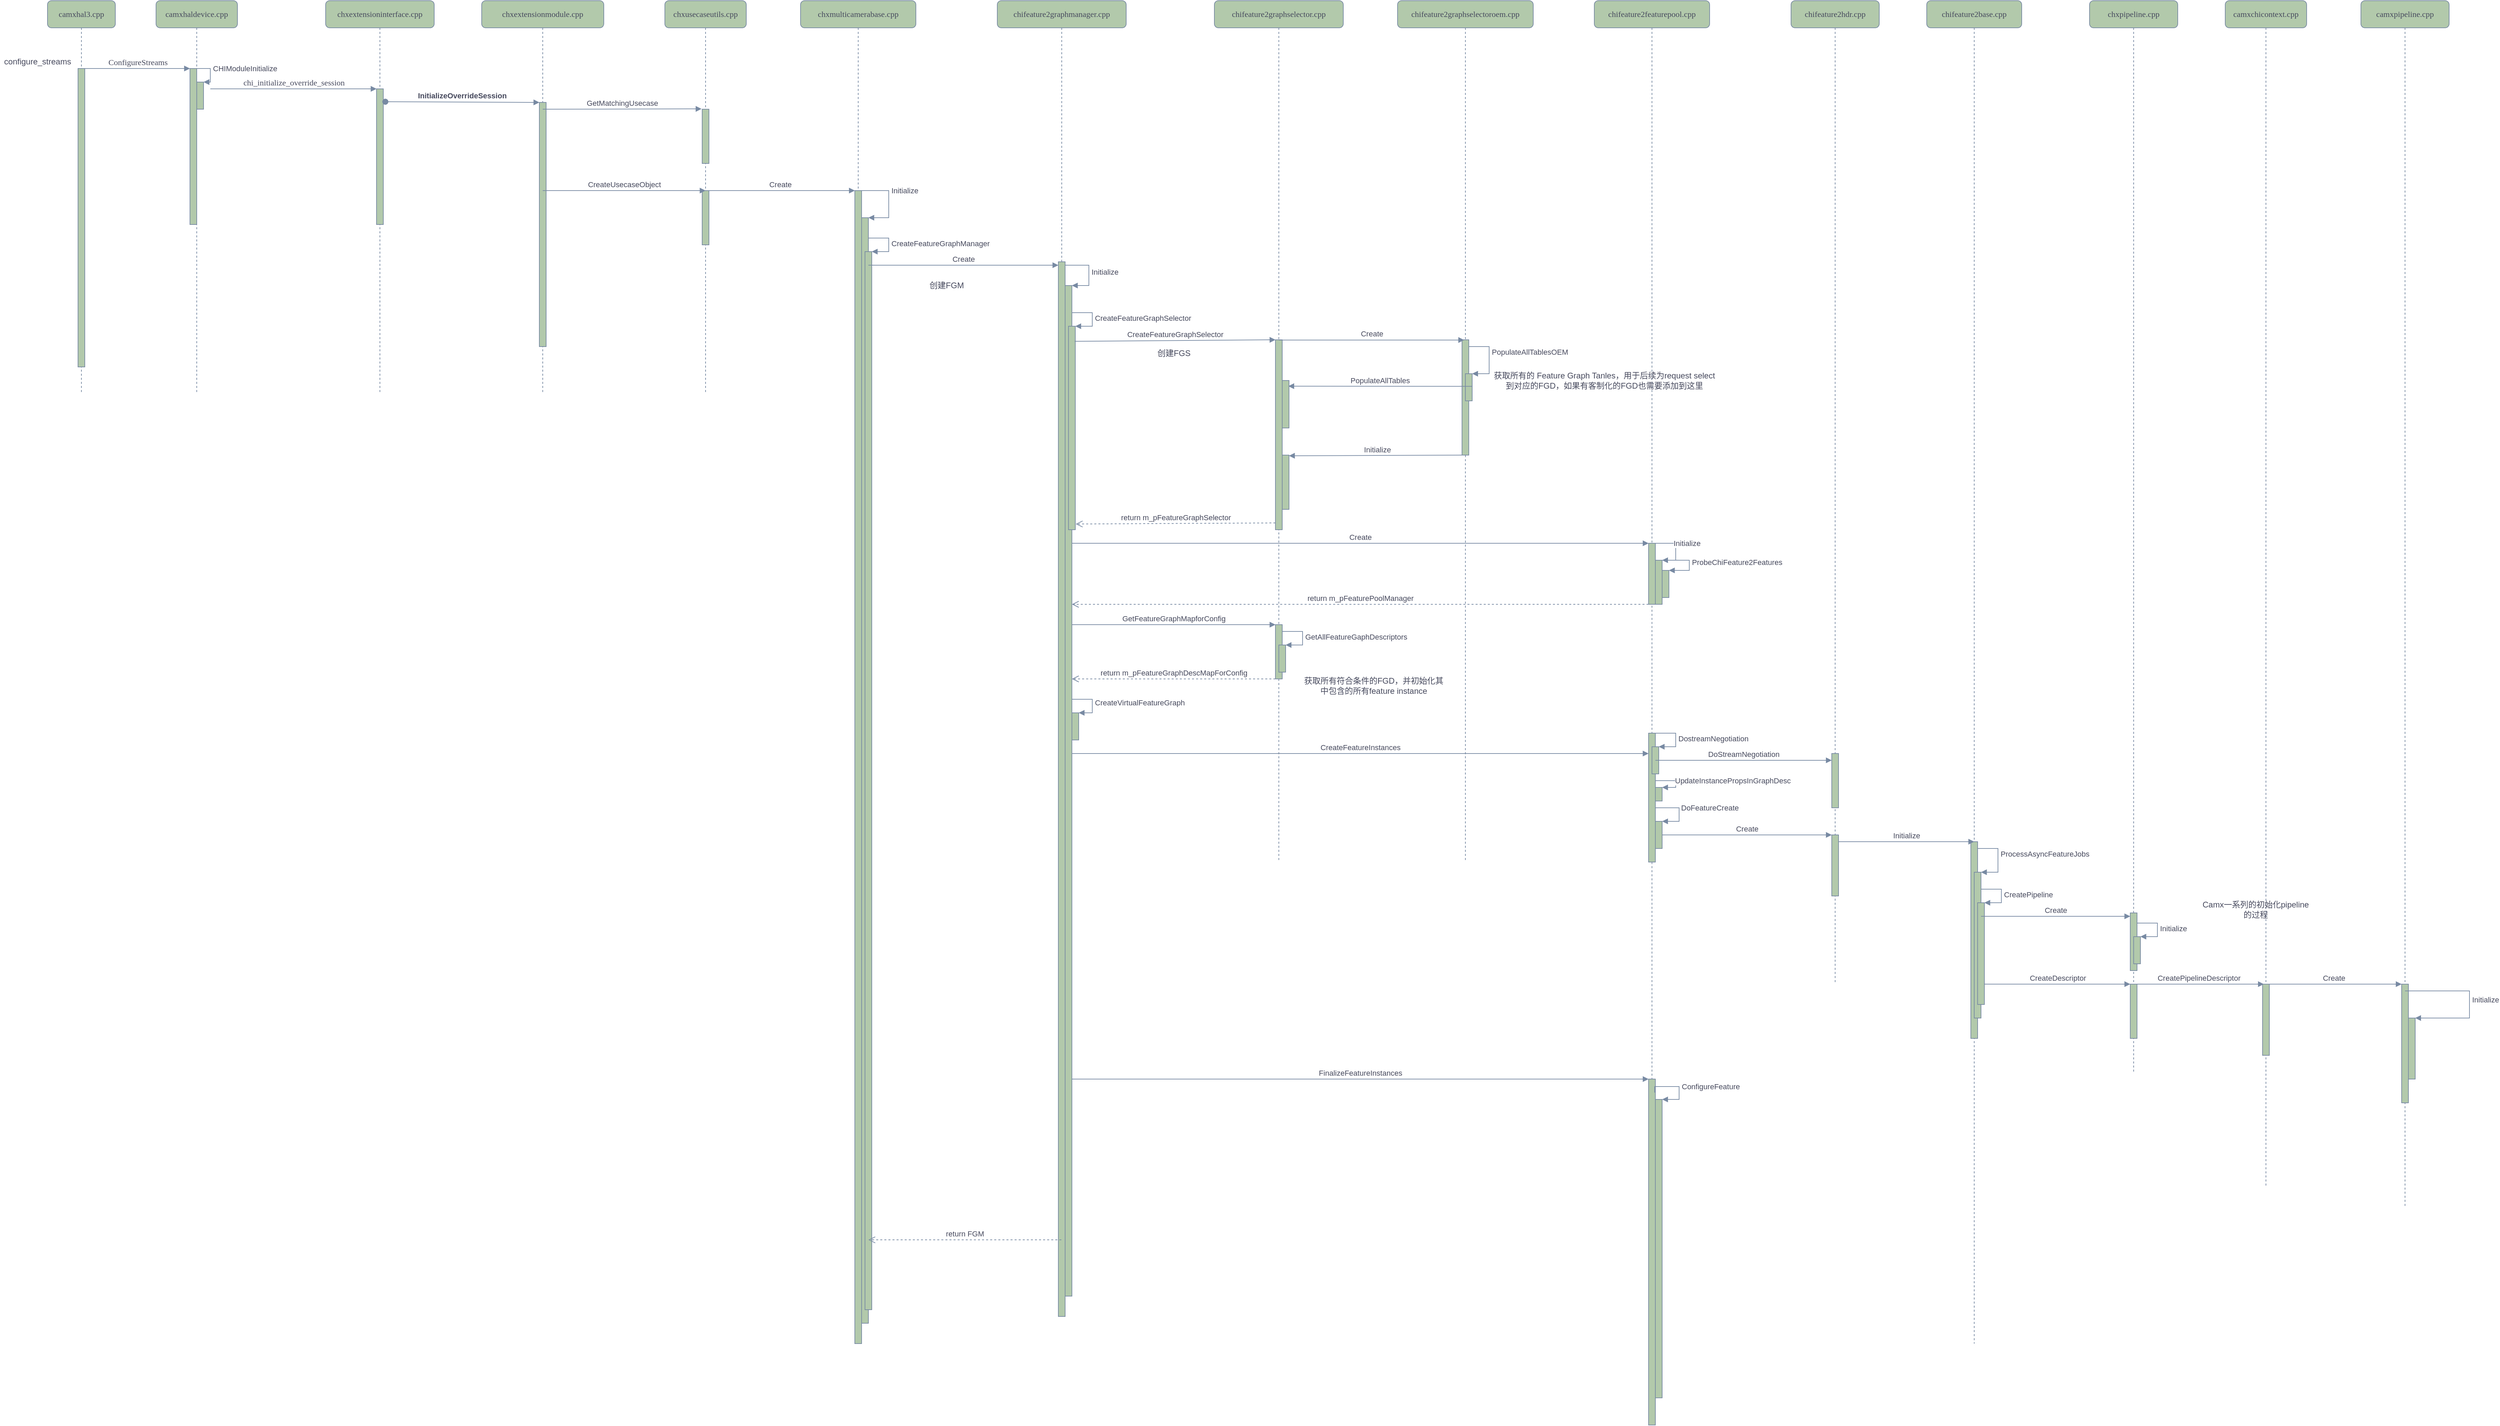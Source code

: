 <mxfile version="14.7.0" type="github">
  <diagram name="Page-1" id="13e1069c-82ec-6db2-03f1-153e76fe0fe0">
    <mxGraphModel dx="2213" dy="956" grid="1" gridSize="10" guides="1" tooltips="1" connect="1" arrows="1" fold="1" page="0" pageScale="1" pageWidth="1100" pageHeight="850" math="0" shadow="0">
      <root>
        <mxCell id="0" />
        <mxCell id="1" parent="0" />
        <mxCell id="7baba1c4bc27f4b0-2" value="camxhaldevice.cpp" style="shape=umlLifeline;perimeter=lifelinePerimeter;whiteSpace=wrap;html=1;container=1;collapsible=0;recursiveResize=0;outlineConnect=0;rounded=1;shadow=0;comic=0;labelBackgroundColor=none;strokeWidth=1;fontFamily=Verdana;fontSize=12;align=center;fillColor=#B2C9AB;strokeColor=#788AA3;fontColor=#46495D;" parent="1" vertex="1">
          <mxGeometry x="150" y="80" width="120" height="580" as="geometry" />
        </mxCell>
        <mxCell id="7baba1c4bc27f4b0-10" value="" style="html=1;points=[];perimeter=orthogonalPerimeter;rounded=0;shadow=0;comic=0;labelBackgroundColor=none;strokeWidth=1;fontFamily=Verdana;fontSize=12;align=center;fillColor=#B2C9AB;strokeColor=#788AA3;fontColor=#46495D;" parent="7baba1c4bc27f4b0-2" vertex="1">
          <mxGeometry x="50" y="100" width="10" height="230" as="geometry" />
        </mxCell>
        <mxCell id="ibQGJqlAU9jTsbNS9SOp-7" value="" style="html=1;points=[];perimeter=orthogonalPerimeter;rounded=0;sketch=0;fontColor=#46495D;strokeColor=#788AA3;fillColor=#B2C9AB;" vertex="1" parent="7baba1c4bc27f4b0-2">
          <mxGeometry x="60" y="120" width="10" height="40" as="geometry" />
        </mxCell>
        <mxCell id="ibQGJqlAU9jTsbNS9SOp-8" value="CHIModuleInitialize" style="edgeStyle=orthogonalEdgeStyle;html=1;align=left;spacingLeft=2;endArrow=block;rounded=0;entryX=1;entryY=0;fontColor=#46495D;strokeColor=#788AA3;fillColor=#B2C9AB;" edge="1" target="ibQGJqlAU9jTsbNS9SOp-7" parent="7baba1c4bc27f4b0-2">
          <mxGeometry relative="1" as="geometry">
            <mxPoint x="50" y="100" as="sourcePoint" />
            <Array as="points">
              <mxPoint x="80" y="100" />
            </Array>
          </mxGeometry>
        </mxCell>
        <mxCell id="7baba1c4bc27f4b0-3" value="chxextensioninterface.cpp" style="shape=umlLifeline;perimeter=lifelinePerimeter;whiteSpace=wrap;html=1;container=1;collapsible=0;recursiveResize=0;outlineConnect=0;rounded=1;shadow=0;comic=0;labelBackgroundColor=none;strokeWidth=1;fontFamily=Verdana;fontSize=12;align=center;fillColor=#B2C9AB;strokeColor=#788AA3;fontColor=#46495D;" parent="1" vertex="1">
          <mxGeometry x="400" y="80" width="160" height="580" as="geometry" />
        </mxCell>
        <mxCell id="7baba1c4bc27f4b0-13" value="" style="html=1;points=[];perimeter=orthogonalPerimeter;rounded=0;shadow=0;comic=0;labelBackgroundColor=none;strokeWidth=1;fontFamily=Verdana;fontSize=12;align=center;fillColor=#B2C9AB;strokeColor=#788AA3;fontColor=#46495D;" parent="7baba1c4bc27f4b0-3" vertex="1">
          <mxGeometry x="75" y="130" width="10" height="200" as="geometry" />
        </mxCell>
        <mxCell id="7baba1c4bc27f4b0-5" value="chxusecaseutils.cpp" style="shape=umlLifeline;perimeter=lifelinePerimeter;whiteSpace=wrap;html=1;container=1;collapsible=0;recursiveResize=0;outlineConnect=0;rounded=1;shadow=0;comic=0;labelBackgroundColor=none;strokeWidth=1;fontFamily=Verdana;fontSize=12;align=center;fillColor=#B2C9AB;strokeColor=#788AA3;fontColor=#46495D;" parent="1" vertex="1">
          <mxGeometry x="900" y="80" width="120" height="580" as="geometry" />
        </mxCell>
        <mxCell id="ibQGJqlAU9jTsbNS9SOp-12" value="" style="html=1;points=[];perimeter=orthogonalPerimeter;rounded=0;sketch=0;fontColor=#46495D;strokeColor=#788AA3;fillColor=#B2C9AB;" vertex="1" parent="7baba1c4bc27f4b0-5">
          <mxGeometry x="55" y="160" width="10" height="80" as="geometry" />
        </mxCell>
        <mxCell id="ibQGJqlAU9jTsbNS9SOp-15" value="" style="html=1;points=[];perimeter=orthogonalPerimeter;rounded=0;sketch=0;fontColor=#46495D;strokeColor=#788AA3;fillColor=#B2C9AB;" vertex="1" parent="7baba1c4bc27f4b0-5">
          <mxGeometry x="55" y="280" width="10" height="80" as="geometry" />
        </mxCell>
        <mxCell id="7baba1c4bc27f4b0-6" value="chxmulticamerabase.cpp" style="shape=umlLifeline;perimeter=lifelinePerimeter;whiteSpace=wrap;html=1;container=1;collapsible=0;recursiveResize=0;outlineConnect=0;rounded=1;shadow=0;comic=0;labelBackgroundColor=none;strokeWidth=1;fontFamily=Verdana;fontSize=12;align=center;fillColor=#B2C9AB;strokeColor=#788AA3;fontColor=#46495D;" parent="1" vertex="1">
          <mxGeometry x="1100" y="80" width="170" height="1980" as="geometry" />
        </mxCell>
        <mxCell id="ibQGJqlAU9jTsbNS9SOp-17" value="" style="html=1;points=[];perimeter=orthogonalPerimeter;rounded=0;sketch=0;fontColor=#46495D;strokeColor=#788AA3;fillColor=#B2C9AB;" vertex="1" parent="7baba1c4bc27f4b0-6">
          <mxGeometry x="80" y="280" width="10" height="1700" as="geometry" />
        </mxCell>
        <mxCell id="ibQGJqlAU9jTsbNS9SOp-20" value="" style="html=1;points=[];perimeter=orthogonalPerimeter;rounded=0;sketch=0;fontColor=#46495D;strokeColor=#788AA3;fillColor=#B2C9AB;" vertex="1" parent="7baba1c4bc27f4b0-6">
          <mxGeometry x="90" y="320" width="10" height="1630" as="geometry" />
        </mxCell>
        <mxCell id="ibQGJqlAU9jTsbNS9SOp-21" value="Initialize" style="edgeStyle=orthogonalEdgeStyle;html=1;align=left;spacingLeft=2;endArrow=block;rounded=0;entryX=1;entryY=0;fontColor=#46495D;strokeColor=#788AA3;fillColor=#B2C9AB;" edge="1" target="ibQGJqlAU9jTsbNS9SOp-20" parent="7baba1c4bc27f4b0-6">
          <mxGeometry relative="1" as="geometry">
            <mxPoint x="90" y="310" as="sourcePoint" />
            <Array as="points">
              <mxPoint x="90" y="280" />
              <mxPoint x="130" y="280" />
              <mxPoint x="130" y="320" />
            </Array>
          </mxGeometry>
        </mxCell>
        <mxCell id="ibQGJqlAU9jTsbNS9SOp-23" value="" style="html=1;points=[];perimeter=orthogonalPerimeter;rounded=0;sketch=0;fontColor=#46495D;strokeColor=#788AA3;fillColor=#B2C9AB;" vertex="1" parent="7baba1c4bc27f4b0-6">
          <mxGeometry x="95" y="370" width="10" height="1560" as="geometry" />
        </mxCell>
        <mxCell id="ibQGJqlAU9jTsbNS9SOp-24" value="CreateFeatureGraphManager" style="edgeStyle=orthogonalEdgeStyle;html=1;align=left;spacingLeft=2;endArrow=block;rounded=0;entryX=1;entryY=0;fontColor=#46495D;strokeColor=#788AA3;fillColor=#B2C9AB;" edge="1" target="ibQGJqlAU9jTsbNS9SOp-23" parent="7baba1c4bc27f4b0-6">
          <mxGeometry relative="1" as="geometry">
            <mxPoint x="100" y="350" as="sourcePoint" />
            <Array as="points">
              <mxPoint x="130" y="350" />
            </Array>
          </mxGeometry>
        </mxCell>
        <mxCell id="7baba1c4bc27f4b0-7" value="chifeature2graphmanager.cpp" style="shape=umlLifeline;perimeter=lifelinePerimeter;whiteSpace=wrap;html=1;container=1;collapsible=0;recursiveResize=0;outlineConnect=0;rounded=1;shadow=0;comic=0;labelBackgroundColor=none;strokeWidth=1;fontFamily=Verdana;fontSize=12;align=center;fillColor=#B2C9AB;strokeColor=#788AA3;fontColor=#46495D;" parent="1" vertex="1">
          <mxGeometry x="1390" y="80" width="190" height="1940" as="geometry" />
        </mxCell>
        <mxCell id="ibQGJqlAU9jTsbNS9SOp-25" value="" style="html=1;points=[];perimeter=orthogonalPerimeter;rounded=0;sketch=0;fontColor=#46495D;strokeColor=#788AA3;fillColor=#B2C9AB;" vertex="1" parent="7baba1c4bc27f4b0-7">
          <mxGeometry x="90" y="385" width="10" height="1555" as="geometry" />
        </mxCell>
        <mxCell id="ibQGJqlAU9jTsbNS9SOp-27" value="" style="html=1;points=[];perimeter=orthogonalPerimeter;rounded=0;sketch=0;fontColor=#46495D;strokeColor=#788AA3;fillColor=#B2C9AB;" vertex="1" parent="7baba1c4bc27f4b0-7">
          <mxGeometry x="100" y="420" width="10" height="1490" as="geometry" />
        </mxCell>
        <mxCell id="ibQGJqlAU9jTsbNS9SOp-28" value="Initialize" style="edgeStyle=orthogonalEdgeStyle;html=1;align=left;spacingLeft=2;endArrow=block;rounded=0;entryX=1;entryY=0;fontColor=#46495D;strokeColor=#788AA3;fillColor=#B2C9AB;" edge="1" target="ibQGJqlAU9jTsbNS9SOp-27" parent="7baba1c4bc27f4b0-7">
          <mxGeometry relative="1" as="geometry">
            <mxPoint x="100" y="390" as="sourcePoint" />
            <Array as="points">
              <mxPoint x="135" y="390" />
              <mxPoint x="135" y="420" />
            </Array>
          </mxGeometry>
        </mxCell>
        <mxCell id="ibQGJqlAU9jTsbNS9SOp-31" value="" style="html=1;points=[];perimeter=orthogonalPerimeter;rounded=0;sketch=0;fontColor=#46495D;strokeColor=#788AA3;fillColor=#B2C9AB;" vertex="1" parent="7baba1c4bc27f4b0-7">
          <mxGeometry x="105" y="480" width="10" height="300" as="geometry" />
        </mxCell>
        <mxCell id="ibQGJqlAU9jTsbNS9SOp-32" value="CreateFeatureGraphSelector" style="edgeStyle=orthogonalEdgeStyle;html=1;align=left;spacingLeft=2;endArrow=block;rounded=0;entryX=1;entryY=0;fontColor=#46495D;strokeColor=#788AA3;fillColor=#B2C9AB;" edge="1" target="ibQGJqlAU9jTsbNS9SOp-31" parent="7baba1c4bc27f4b0-7">
          <mxGeometry relative="1" as="geometry">
            <mxPoint x="110" y="460" as="sourcePoint" />
            <Array as="points">
              <mxPoint x="140" y="460" />
            </Array>
          </mxGeometry>
        </mxCell>
        <mxCell id="ibQGJqlAU9jTsbNS9SOp-73" value="" style="html=1;points=[];perimeter=orthogonalPerimeter;rounded=0;sketch=0;fontColor=#46495D;strokeColor=#788AA3;fillColor=#B2C9AB;" vertex="1" parent="7baba1c4bc27f4b0-7">
          <mxGeometry x="110" y="1050" width="10" height="40" as="geometry" />
        </mxCell>
        <mxCell id="ibQGJqlAU9jTsbNS9SOp-74" value="CreateVirtualFeatureGraph" style="edgeStyle=orthogonalEdgeStyle;html=1;align=left;spacingLeft=2;endArrow=block;rounded=0;entryX=1;entryY=0;fontColor=#46495D;strokeColor=#788AA3;fillColor=#B2C9AB;" edge="1" target="ibQGJqlAU9jTsbNS9SOp-73" parent="7baba1c4bc27f4b0-7">
          <mxGeometry relative="1" as="geometry">
            <mxPoint x="110" y="1030" as="sourcePoint" />
            <Array as="points">
              <mxPoint x="140" y="1030" />
              <mxPoint x="140" y="1050" />
            </Array>
          </mxGeometry>
        </mxCell>
        <mxCell id="7baba1c4bc27f4b0-8" value="camxhal3.cpp" style="shape=umlLifeline;perimeter=lifelinePerimeter;whiteSpace=wrap;html=1;container=1;collapsible=0;recursiveResize=0;outlineConnect=0;rounded=1;shadow=0;comic=0;labelBackgroundColor=none;strokeWidth=1;fontFamily=Verdana;fontSize=12;align=center;fillColor=#B2C9AB;strokeColor=#788AA3;fontColor=#46495D;" parent="1" vertex="1">
          <mxGeometry x="-10" y="80" width="100" height="580" as="geometry" />
        </mxCell>
        <mxCell id="7baba1c4bc27f4b0-9" value="" style="html=1;points=[];perimeter=orthogonalPerimeter;rounded=0;shadow=0;comic=0;labelBackgroundColor=none;strokeWidth=1;fontFamily=Verdana;fontSize=12;align=center;fillColor=#B2C9AB;strokeColor=#788AA3;fontColor=#46495D;" parent="7baba1c4bc27f4b0-8" vertex="1">
          <mxGeometry x="45" y="100" width="10" height="440" as="geometry" />
        </mxCell>
        <mxCell id="7baba1c4bc27f4b0-11" value="ConfigureStreams" style="html=1;verticalAlign=bottom;endArrow=block;entryX=0;entryY=0;labelBackgroundColor=none;fontFamily=Verdana;fontSize=12;edgeStyle=elbowEdgeStyle;elbow=vertical;strokeColor=#788AA3;fontColor=#46495D;" parent="1" source="7baba1c4bc27f4b0-9" target="7baba1c4bc27f4b0-10" edge="1">
          <mxGeometry relative="1" as="geometry">
            <mxPoint x="220" y="190" as="sourcePoint" />
          </mxGeometry>
        </mxCell>
        <mxCell id="7baba1c4bc27f4b0-14" value="chi_initialize_override_session" style="html=1;verticalAlign=bottom;endArrow=block;entryX=0;entryY=0;labelBackgroundColor=none;fontFamily=Verdana;fontSize=12;elbow=vertical;strokeColor=#788AA3;fontColor=#46495D;" parent="1" target="7baba1c4bc27f4b0-13" edge="1">
          <mxGeometry relative="1" as="geometry">
            <mxPoint x="230" y="210" as="sourcePoint" />
          </mxGeometry>
        </mxCell>
        <mxCell id="ibQGJqlAU9jTsbNS9SOp-2" value="configure_streams" style="text;html=1;align=center;verticalAlign=middle;resizable=0;points=[];autosize=1;strokeColor=none;fontColor=#46495D;" vertex="1" parent="1">
          <mxGeometry x="-80" y="160" width="110" height="20" as="geometry" />
        </mxCell>
        <mxCell id="7baba1c4bc27f4b0-4" value="chxextensionmodule.cpp" style="shape=umlLifeline;perimeter=lifelinePerimeter;whiteSpace=wrap;html=1;container=1;collapsible=0;recursiveResize=0;outlineConnect=0;rounded=1;shadow=0;comic=0;labelBackgroundColor=none;strokeWidth=1;fontFamily=Verdana;fontSize=12;align=center;fillColor=#B2C9AB;strokeColor=#788AA3;fontColor=#46495D;" parent="1" vertex="1">
          <mxGeometry x="630" y="80" width="180" height="580" as="geometry" />
        </mxCell>
        <mxCell id="ibQGJqlAU9jTsbNS9SOp-11" style="edgeStyle=none;rounded=1;sketch=0;orthogonalLoop=1;jettySize=auto;html=1;fontColor=#46495D;strokeColor=#788AA3;fillColor=#B2C9AB;" edge="1" parent="7baba1c4bc27f4b0-4" source="ibQGJqlAU9jTsbNS9SOp-10" target="7baba1c4bc27f4b0-4">
          <mxGeometry relative="1" as="geometry" />
        </mxCell>
        <mxCell id="ibQGJqlAU9jTsbNS9SOp-10" value="" style="html=1;points=[];perimeter=orthogonalPerimeter;rounded=0;sketch=0;fontColor=#46495D;strokeColor=#788AA3;fillColor=#B2C9AB;" vertex="1" parent="7baba1c4bc27f4b0-4">
          <mxGeometry x="85" y="150" width="10" height="360" as="geometry" />
        </mxCell>
        <mxCell id="ibQGJqlAU9jTsbNS9SOp-9" value="&lt;b&gt;InitializeOverrideSession&lt;/b&gt;" style="html=1;verticalAlign=bottom;startArrow=oval;startFill=1;endArrow=block;startSize=8;fontColor=#46495D;strokeColor=#788AA3;fillColor=#B2C9AB;" edge="1" parent="1" target="ibQGJqlAU9jTsbNS9SOp-10">
          <mxGeometry width="60" relative="1" as="geometry">
            <mxPoint x="488" y="229" as="sourcePoint" />
            <mxPoint x="740" y="380" as="targetPoint" />
          </mxGeometry>
        </mxCell>
        <mxCell id="ibQGJqlAU9jTsbNS9SOp-14" value="GetMatchingUsecase" style="html=1;verticalAlign=bottom;endArrow=block;fontColor=#46495D;strokeColor=#788AA3;fillColor=#B2C9AB;entryX=-0.1;entryY=-0.006;entryDx=0;entryDy=0;entryPerimeter=0;" edge="1" parent="1" target="ibQGJqlAU9jTsbNS9SOp-12">
          <mxGeometry width="80" relative="1" as="geometry">
            <mxPoint x="720" y="240" as="sourcePoint" />
            <mxPoint x="1120" y="380" as="targetPoint" />
          </mxGeometry>
        </mxCell>
        <mxCell id="ibQGJqlAU9jTsbNS9SOp-16" value="CreateUsecaseObject" style="html=1;verticalAlign=bottom;endArrow=block;fontColor=#46495D;strokeColor=#788AA3;fillColor=#B2C9AB;" edge="1" parent="1" source="7baba1c4bc27f4b0-4">
          <mxGeometry width="80" relative="1" as="geometry">
            <mxPoint x="880" y="360" as="sourcePoint" />
            <mxPoint x="960" y="360" as="targetPoint" />
          </mxGeometry>
        </mxCell>
        <mxCell id="ibQGJqlAU9jTsbNS9SOp-19" value="Create" style="html=1;verticalAlign=bottom;endArrow=block;fontColor=#46495D;strokeColor=#788AA3;fillColor=#B2C9AB;" edge="1" parent="1" source="7baba1c4bc27f4b0-5">
          <mxGeometry width="80" relative="1" as="geometry">
            <mxPoint x="1100" y="360" as="sourcePoint" />
            <mxPoint x="1180" y="360" as="targetPoint" />
          </mxGeometry>
        </mxCell>
        <mxCell id="ibQGJqlAU9jTsbNS9SOp-26" value="Create" style="html=1;verticalAlign=bottom;endArrow=block;fontColor=#46495D;strokeColor=#788AA3;fillColor=#B2C9AB;" edge="1" parent="1">
          <mxGeometry width="80" relative="1" as="geometry">
            <mxPoint x="1200" y="470" as="sourcePoint" />
            <mxPoint x="1480" y="470" as="targetPoint" />
          </mxGeometry>
        </mxCell>
        <mxCell id="ibQGJqlAU9jTsbNS9SOp-34" value="chifeature2graphselector.cpp" style="shape=umlLifeline;perimeter=lifelinePerimeter;whiteSpace=wrap;html=1;container=1;collapsible=0;recursiveResize=0;outlineConnect=0;rounded=1;shadow=0;comic=0;labelBackgroundColor=none;strokeWidth=1;fontFamily=Verdana;fontSize=12;align=center;fillColor=#B2C9AB;strokeColor=#788AA3;fontColor=#46495D;" vertex="1" parent="1">
          <mxGeometry x="1710" y="80" width="190" height="1270" as="geometry" />
        </mxCell>
        <mxCell id="ibQGJqlAU9jTsbNS9SOp-35" value="" style="html=1;points=[];perimeter=orthogonalPerimeter;rounded=0;sketch=0;fontColor=#46495D;strokeColor=#788AA3;fillColor=#B2C9AB;" vertex="1" parent="ibQGJqlAU9jTsbNS9SOp-34">
          <mxGeometry x="90" y="500" width="10" height="280" as="geometry" />
        </mxCell>
        <mxCell id="ibQGJqlAU9jTsbNS9SOp-55" value="" style="html=1;points=[];perimeter=orthogonalPerimeter;rounded=0;sketch=0;fontColor=#46495D;strokeColor=#788AA3;fillColor=#B2C9AB;" vertex="1" parent="ibQGJqlAU9jTsbNS9SOp-34">
          <mxGeometry x="100" y="560" width="10" height="70" as="geometry" />
        </mxCell>
        <mxCell id="ibQGJqlAU9jTsbNS9SOp-56" value="" style="html=1;points=[];perimeter=orthogonalPerimeter;rounded=0;sketch=0;fontColor=#46495D;strokeColor=#788AA3;fillColor=#B2C9AB;" vertex="1" parent="ibQGJqlAU9jTsbNS9SOp-34">
          <mxGeometry x="100" y="670" width="10" height="80" as="geometry" />
        </mxCell>
        <mxCell id="ibQGJqlAU9jTsbNS9SOp-68" value="" style="html=1;points=[];perimeter=orthogonalPerimeter;rounded=0;sketch=0;fontColor=#46495D;strokeColor=#788AA3;fillColor=#B2C9AB;" vertex="1" parent="ibQGJqlAU9jTsbNS9SOp-34">
          <mxGeometry x="90" y="920" width="10" height="80" as="geometry" />
        </mxCell>
        <mxCell id="ibQGJqlAU9jTsbNS9SOp-70" value="" style="html=1;points=[];perimeter=orthogonalPerimeter;rounded=0;sketch=0;fontColor=#46495D;strokeColor=#788AA3;fillColor=#B2C9AB;" vertex="1" parent="ibQGJqlAU9jTsbNS9SOp-34">
          <mxGeometry x="95" y="950" width="10" height="40" as="geometry" />
        </mxCell>
        <mxCell id="ibQGJqlAU9jTsbNS9SOp-71" value="GetAllFeatureGaphDescriptors" style="edgeStyle=orthogonalEdgeStyle;html=1;align=left;spacingLeft=2;endArrow=block;rounded=0;entryX=1;entryY=0;fontColor=#46495D;strokeColor=#788AA3;fillColor=#B2C9AB;" edge="1" target="ibQGJqlAU9jTsbNS9SOp-70" parent="ibQGJqlAU9jTsbNS9SOp-34">
          <mxGeometry relative="1" as="geometry">
            <mxPoint x="100" y="930" as="sourcePoint" />
            <Array as="points">
              <mxPoint x="130" y="930" />
              <mxPoint x="130" y="950" />
            </Array>
          </mxGeometry>
        </mxCell>
        <mxCell id="ibQGJqlAU9jTsbNS9SOp-41" value="chifeature2graphselectoroem.cpp" style="shape=umlLifeline;perimeter=lifelinePerimeter;whiteSpace=wrap;html=1;container=1;collapsible=0;recursiveResize=0;outlineConnect=0;rounded=1;shadow=0;comic=0;labelBackgroundColor=none;strokeWidth=1;fontFamily=Verdana;fontSize=12;align=center;fillColor=#B2C9AB;strokeColor=#788AA3;fontColor=#46495D;" vertex="1" parent="1">
          <mxGeometry x="1980" y="80" width="200" height="1270" as="geometry" />
        </mxCell>
        <mxCell id="ibQGJqlAU9jTsbNS9SOp-42" value="" style="html=1;points=[];perimeter=orthogonalPerimeter;rounded=0;sketch=0;fontColor=#46495D;strokeColor=#788AA3;fillColor=#B2C9AB;" vertex="1" parent="ibQGJqlAU9jTsbNS9SOp-41">
          <mxGeometry x="95" y="500" width="10" height="170" as="geometry" />
        </mxCell>
        <mxCell id="ibQGJqlAU9jTsbNS9SOp-49" value="" style="html=1;points=[];perimeter=orthogonalPerimeter;rounded=0;sketch=0;fontColor=#46495D;strokeColor=#788AA3;fillColor=#B2C9AB;" vertex="1" parent="ibQGJqlAU9jTsbNS9SOp-41">
          <mxGeometry x="100" y="550" width="10" height="40" as="geometry" />
        </mxCell>
        <mxCell id="ibQGJqlAU9jTsbNS9SOp-50" value="PopulateAllTablesOEM" style="edgeStyle=orthogonalEdgeStyle;html=1;align=left;spacingLeft=2;endArrow=block;rounded=0;entryX=1;entryY=0;fontColor=#46495D;strokeColor=#788AA3;fillColor=#B2C9AB;" edge="1" target="ibQGJqlAU9jTsbNS9SOp-49" parent="ibQGJqlAU9jTsbNS9SOp-41">
          <mxGeometry relative="1" as="geometry">
            <mxPoint x="105" y="530" as="sourcePoint" />
            <Array as="points">
              <mxPoint x="105" y="510" />
              <mxPoint x="135" y="510" />
              <mxPoint x="135" y="550" />
            </Array>
          </mxGeometry>
        </mxCell>
        <mxCell id="ibQGJqlAU9jTsbNS9SOp-44" value="chifeature2featurepool.cpp" style="shape=umlLifeline;perimeter=lifelinePerimeter;whiteSpace=wrap;html=1;container=1;collapsible=0;recursiveResize=0;outlineConnect=0;rounded=1;shadow=0;comic=0;labelBackgroundColor=none;strokeWidth=1;fontFamily=Verdana;fontSize=12;align=center;fillColor=#B2C9AB;strokeColor=#788AA3;fontColor=#46495D;" vertex="1" parent="1">
          <mxGeometry x="2270" y="80" width="170" height="2100" as="geometry" />
        </mxCell>
        <mxCell id="ibQGJqlAU9jTsbNS9SOp-45" value="" style="html=1;points=[];perimeter=orthogonalPerimeter;rounded=0;sketch=0;fontColor=#46495D;strokeColor=#788AA3;fillColor=#B2C9AB;" vertex="1" parent="ibQGJqlAU9jTsbNS9SOp-44">
          <mxGeometry x="80" y="800" width="10" height="90" as="geometry" />
        </mxCell>
        <mxCell id="ibQGJqlAU9jTsbNS9SOp-65" value="" style="html=1;points=[];perimeter=orthogonalPerimeter;rounded=0;sketch=0;fontColor=#46495D;strokeColor=#788AA3;fillColor=#B2C9AB;" vertex="1" parent="ibQGJqlAU9jTsbNS9SOp-44">
          <mxGeometry x="90" y="825" width="10" height="65" as="geometry" />
        </mxCell>
        <mxCell id="ibQGJqlAU9jTsbNS9SOp-66" value="Initialize" style="edgeStyle=orthogonalEdgeStyle;html=1;align=left;spacingLeft=2;endArrow=block;rounded=0;entryX=1;entryY=0;fontColor=#46495D;strokeColor=#788AA3;fillColor=#B2C9AB;" edge="1" target="ibQGJqlAU9jTsbNS9SOp-65" parent="ibQGJqlAU9jTsbNS9SOp-44">
          <mxGeometry relative="1" as="geometry">
            <mxPoint x="90" y="830" as="sourcePoint" />
            <Array as="points">
              <mxPoint x="90" y="800" />
              <mxPoint x="120" y="800" />
              <mxPoint x="120" y="825" />
            </Array>
          </mxGeometry>
        </mxCell>
        <mxCell id="ibQGJqlAU9jTsbNS9SOp-75" value="" style="html=1;points=[];perimeter=orthogonalPerimeter;rounded=0;sketch=0;fontColor=#46495D;strokeColor=#788AA3;fillColor=#B2C9AB;" vertex="1" parent="ibQGJqlAU9jTsbNS9SOp-44">
          <mxGeometry x="80" y="1080" width="10" height="190" as="geometry" />
        </mxCell>
        <mxCell id="ibQGJqlAU9jTsbNS9SOp-77" value="" style="html=1;points=[];perimeter=orthogonalPerimeter;rounded=0;sketch=0;fontColor=#46495D;strokeColor=#788AA3;fillColor=#B2C9AB;" vertex="1" parent="ibQGJqlAU9jTsbNS9SOp-44">
          <mxGeometry x="90" y="1160" width="10" height="20" as="geometry" />
        </mxCell>
        <mxCell id="ibQGJqlAU9jTsbNS9SOp-78" value="UpdateInstancePropsInGraphDesc" style="edgeStyle=orthogonalEdgeStyle;html=1;align=left;spacingLeft=2;endArrow=block;rounded=0;entryX=1;entryY=0;fontColor=#46495D;strokeColor=#788AA3;fillColor=#B2C9AB;" edge="1" target="ibQGJqlAU9jTsbNS9SOp-77" parent="ibQGJqlAU9jTsbNS9SOp-44">
          <mxGeometry relative="1" as="geometry">
            <mxPoint x="90" y="1140" as="sourcePoint" />
            <Array as="points">
              <mxPoint x="90" y="1150" />
              <mxPoint x="120" y="1150" />
              <mxPoint x="120" y="1160" />
            </Array>
          </mxGeometry>
        </mxCell>
        <mxCell id="ibQGJqlAU9jTsbNS9SOp-83" value="" style="html=1;points=[];perimeter=orthogonalPerimeter;rounded=0;sketch=0;fontColor=#46495D;strokeColor=#788AA3;fillColor=#B2C9AB;" vertex="1" parent="ibQGJqlAU9jTsbNS9SOp-44">
          <mxGeometry x="80" y="1590" width="10" height="510" as="geometry" />
        </mxCell>
        <mxCell id="ibQGJqlAU9jTsbNS9SOp-113" value="" style="html=1;points=[];perimeter=orthogonalPerimeter;rounded=0;sketch=0;fontColor=#46495D;strokeColor=#788AA3;fillColor=#B2C9AB;" vertex="1" parent="ibQGJqlAU9jTsbNS9SOp-44">
          <mxGeometry x="90" y="1620" width="10" height="440" as="geometry" />
        </mxCell>
        <mxCell id="ibQGJqlAU9jTsbNS9SOp-114" value="ConfigureFeature" style="edgeStyle=orthogonalEdgeStyle;html=1;align=left;spacingLeft=2;endArrow=block;rounded=0;entryX=1;entryY=0;fontColor=#46495D;strokeColor=#788AA3;fillColor=#B2C9AB;exitX=0.9;exitY=0.039;exitDx=0;exitDy=0;exitPerimeter=0;" edge="1" target="ibQGJqlAU9jTsbNS9SOp-113" parent="ibQGJqlAU9jTsbNS9SOp-44" source="ibQGJqlAU9jTsbNS9SOp-83">
          <mxGeometry relative="1" as="geometry">
            <mxPoint x="95" y="1600" as="sourcePoint" />
            <Array as="points">
              <mxPoint x="125" y="1601" />
              <mxPoint x="125" y="1620" />
            </Array>
          </mxGeometry>
        </mxCell>
        <mxCell id="ibQGJqlAU9jTsbNS9SOp-121" value="" style="html=1;points=[];perimeter=orthogonalPerimeter;rounded=0;sketch=0;fontColor=#46495D;strokeColor=#788AA3;fillColor=#B2C9AB;" vertex="1" parent="ibQGJqlAU9jTsbNS9SOp-44">
          <mxGeometry x="85" y="1100" width="10" height="40" as="geometry" />
        </mxCell>
        <mxCell id="ibQGJqlAU9jTsbNS9SOp-122" value="DostreamNegotiation" style="edgeStyle=orthogonalEdgeStyle;html=1;align=left;spacingLeft=2;endArrow=block;rounded=0;entryX=1;entryY=0;fontColor=#46495D;strokeColor=#788AA3;fillColor=#B2C9AB;" edge="1" target="ibQGJqlAU9jTsbNS9SOp-121" parent="ibQGJqlAU9jTsbNS9SOp-44">
          <mxGeometry relative="1" as="geometry">
            <mxPoint x="90" y="1080" as="sourcePoint" />
            <Array as="points">
              <mxPoint x="120" y="1080" />
            </Array>
          </mxGeometry>
        </mxCell>
        <mxCell id="ibQGJqlAU9jTsbNS9SOp-47" value="CreateFeatureGraphSelector" style="html=1;verticalAlign=bottom;endArrow=block;fontColor=#46495D;strokeColor=#788AA3;fillColor=#B2C9AB;exitX=0.9;exitY=0.074;exitDx=0;exitDy=0;exitPerimeter=0;" edge="1" parent="1" source="ibQGJqlAU9jTsbNS9SOp-31">
          <mxGeometry width="80" relative="1" as="geometry">
            <mxPoint x="1510" y="580" as="sourcePoint" />
            <mxPoint x="1800" y="580" as="targetPoint" />
          </mxGeometry>
        </mxCell>
        <mxCell id="ibQGJqlAU9jTsbNS9SOp-48" value="Create" style="html=1;verticalAlign=bottom;endArrow=block;fontColor=#46495D;strokeColor=#788AA3;fillColor=#B2C9AB;entryX=0.317;entryY=0.002;entryDx=0;entryDy=0;entryPerimeter=0;" edge="1" parent="1" source="ibQGJqlAU9jTsbNS9SOp-34" target="ibQGJqlAU9jTsbNS9SOp-42">
          <mxGeometry width="80" relative="1" as="geometry">
            <mxPoint x="2040" y="580" as="sourcePoint" />
            <mxPoint x="2120" y="580" as="targetPoint" />
          </mxGeometry>
        </mxCell>
        <mxCell id="ibQGJqlAU9jTsbNS9SOp-54" value="PopulateAllTables" style="html=1;verticalAlign=bottom;endArrow=block;fontColor=#46495D;strokeColor=#788AA3;fillColor=#B2C9AB;exitX=0.983;exitY=0.467;exitDx=0;exitDy=0;exitPerimeter=0;entryX=0.9;entryY=0.119;entryDx=0;entryDy=0;entryPerimeter=0;" edge="1" parent="1" source="ibQGJqlAU9jTsbNS9SOp-49" target="ibQGJqlAU9jTsbNS9SOp-55">
          <mxGeometry width="80" relative="1" as="geometry">
            <mxPoint x="2070" y="650" as="sourcePoint" />
            <mxPoint x="1820" y="649" as="targetPoint" />
          </mxGeometry>
        </mxCell>
        <mxCell id="ibQGJqlAU9jTsbNS9SOp-57" value="Initialize" style="html=1;verticalAlign=bottom;endArrow=block;fontColor=#46495D;strokeColor=#788AA3;fillColor=#B2C9AB;exitX=0.983;exitY=0.467;exitDx=0;exitDy=0;exitPerimeter=0;" edge="1" parent="1">
          <mxGeometry width="80" relative="1" as="geometry">
            <mxPoint x="2080.83" y="750.0" as="sourcePoint" />
            <mxPoint x="1820" y="751" as="targetPoint" />
          </mxGeometry>
        </mxCell>
        <mxCell id="ibQGJqlAU9jTsbNS9SOp-58" value="return m_pFeatureGraphSelector" style="html=1;verticalAlign=bottom;endArrow=open;dashed=1;endSize=8;fontColor=#46495D;strokeColor=#788AA3;fillColor=#B2C9AB;entryX=1.067;entryY=0.972;entryDx=0;entryDy=0;entryPerimeter=0;" edge="1" parent="1" target="ibQGJqlAU9jTsbNS9SOp-31">
          <mxGeometry relative="1" as="geometry">
            <mxPoint x="1800" y="850" as="sourcePoint" />
            <mxPoint x="1510" y="850" as="targetPoint" />
          </mxGeometry>
        </mxCell>
        <mxCell id="ibQGJqlAU9jTsbNS9SOp-60" value="chifeature2hdr.cpp" style="shape=umlLifeline;perimeter=lifelinePerimeter;whiteSpace=wrap;html=1;container=1;collapsible=0;recursiveResize=0;outlineConnect=0;rounded=1;shadow=0;comic=0;labelBackgroundColor=none;strokeWidth=1;fontFamily=Verdana;fontSize=12;align=center;fillColor=#B2C9AB;strokeColor=#788AA3;fontColor=#46495D;" vertex="1" parent="1">
          <mxGeometry x="2560" y="80" width="130" height="1450" as="geometry" />
        </mxCell>
        <mxCell id="ibQGJqlAU9jTsbNS9SOp-61" value="" style="html=1;points=[];perimeter=orthogonalPerimeter;rounded=0;sketch=0;fontColor=#46495D;strokeColor=#788AA3;fillColor=#B2C9AB;" vertex="1" parent="ibQGJqlAU9jTsbNS9SOp-60">
          <mxGeometry x="60" y="1230" width="10" height="90" as="geometry" />
        </mxCell>
        <mxCell id="ibQGJqlAU9jTsbNS9SOp-62" value="Create" style="html=1;verticalAlign=bottom;endArrow=block;fontColor=#46495D;strokeColor=#788AA3;fillColor=#B2C9AB;" edge="1" parent="1">
          <mxGeometry width="80" relative="1" as="geometry">
            <mxPoint x="1500" y="880" as="sourcePoint" />
            <mxPoint x="2350" y="880" as="targetPoint" />
          </mxGeometry>
        </mxCell>
        <mxCell id="ibQGJqlAU9jTsbNS9SOp-67" value="return m_pFeaturePoolManager" style="html=1;verticalAlign=bottom;endArrow=open;dashed=1;endSize=8;fontColor=#46495D;strokeColor=#788AA3;fillColor=#B2C9AB;" edge="1" parent="1">
          <mxGeometry relative="1" as="geometry">
            <mxPoint x="2350" y="970" as="sourcePoint" />
            <mxPoint x="1500" y="970" as="targetPoint" />
          </mxGeometry>
        </mxCell>
        <mxCell id="ibQGJqlAU9jTsbNS9SOp-69" value="GetFeatureGraphMapforConfig" style="html=1;verticalAlign=bottom;endArrow=block;fontColor=#46495D;strokeColor=#788AA3;fillColor=#B2C9AB;" edge="1" parent="1">
          <mxGeometry width="80" relative="1" as="geometry">
            <mxPoint x="1500" y="1000" as="sourcePoint" />
            <mxPoint x="1800" y="1000" as="targetPoint" />
          </mxGeometry>
        </mxCell>
        <mxCell id="ibQGJqlAU9jTsbNS9SOp-72" value="return m_pFeatureGraphDescMapForConfig" style="html=1;verticalAlign=bottom;endArrow=open;dashed=1;endSize=8;fontColor=#46495D;strokeColor=#788AA3;fillColor=#B2C9AB;" edge="1" parent="1" target="ibQGJqlAU9jTsbNS9SOp-27">
          <mxGeometry relative="1" as="geometry">
            <mxPoint x="1800" y="1080" as="sourcePoint" />
            <mxPoint x="1720" y="1080" as="targetPoint" />
          </mxGeometry>
        </mxCell>
        <mxCell id="ibQGJqlAU9jTsbNS9SOp-76" value="CreateFeatureInstances" style="html=1;verticalAlign=bottom;endArrow=block;fontColor=#46495D;strokeColor=#788AA3;fillColor=#B2C9AB;" edge="1" parent="1" source="ibQGJqlAU9jTsbNS9SOp-27">
          <mxGeometry width="80" relative="1" as="geometry">
            <mxPoint x="2270" y="1190" as="sourcePoint" />
            <mxPoint x="2350" y="1190" as="targetPoint" />
          </mxGeometry>
        </mxCell>
        <mxCell id="ibQGJqlAU9jTsbNS9SOp-79" value="" style="html=1;points=[];perimeter=orthogonalPerimeter;rounded=0;sketch=0;fontColor=#46495D;strokeColor=#788AA3;fillColor=#B2C9AB;" vertex="1" parent="1">
          <mxGeometry x="2360" y="1290" width="10" height="40" as="geometry" />
        </mxCell>
        <mxCell id="ibQGJqlAU9jTsbNS9SOp-80" value="DoFeatureCreate" style="edgeStyle=orthogonalEdgeStyle;html=1;align=left;spacingLeft=2;endArrow=block;rounded=0;entryX=1;entryY=0;fontColor=#46495D;strokeColor=#788AA3;fillColor=#B2C9AB;exitX=1;exitY=0.515;exitDx=0;exitDy=0;exitPerimeter=0;" edge="1" target="ibQGJqlAU9jTsbNS9SOp-79" parent="1" source="ibQGJqlAU9jTsbNS9SOp-75">
          <mxGeometry relative="1" as="geometry">
            <mxPoint x="2365" y="1270" as="sourcePoint" />
            <Array as="points">
              <mxPoint x="2395" y="1270" />
              <mxPoint x="2395" y="1290" />
            </Array>
          </mxGeometry>
        </mxCell>
        <mxCell id="ibQGJqlAU9jTsbNS9SOp-81" value="" style="html=1;points=[];perimeter=orthogonalPerimeter;rounded=0;sketch=0;fontColor=#46495D;strokeColor=#788AA3;fillColor=#B2C9AB;" vertex="1" parent="1">
          <mxGeometry x="2370" y="920" width="10" height="40" as="geometry" />
        </mxCell>
        <mxCell id="ibQGJqlAU9jTsbNS9SOp-82" value="ProbeChiFeature2Features" style="edgeStyle=orthogonalEdgeStyle;html=1;align=left;spacingLeft=2;endArrow=block;rounded=0;entryX=1;entryY=0;fontColor=#46495D;strokeColor=#788AA3;fillColor=#B2C9AB;exitX=1;exitY=0;exitDx=0;exitDy=0;exitPerimeter=0;" edge="1" target="ibQGJqlAU9jTsbNS9SOp-81" parent="1" source="ibQGJqlAU9jTsbNS9SOp-65">
          <mxGeometry relative="1" as="geometry">
            <mxPoint x="2445" y="905" as="sourcePoint" />
            <Array as="points">
              <mxPoint x="2410" y="905" />
              <mxPoint x="2410" y="920" />
            </Array>
          </mxGeometry>
        </mxCell>
        <mxCell id="ibQGJqlAU9jTsbNS9SOp-84" value="FinalizeFeatureInstances" style="html=1;verticalAlign=bottom;endArrow=block;fontColor=#46495D;strokeColor=#788AA3;fillColor=#B2C9AB;" edge="1" parent="1">
          <mxGeometry width="80" relative="1" as="geometry">
            <mxPoint x="1500" y="1670" as="sourcePoint" />
            <mxPoint x="2350" y="1670" as="targetPoint" />
          </mxGeometry>
        </mxCell>
        <mxCell id="ibQGJqlAU9jTsbNS9SOp-85" value="chifeature2base.cpp" style="shape=umlLifeline;perimeter=lifelinePerimeter;whiteSpace=wrap;html=1;container=1;collapsible=0;recursiveResize=0;outlineConnect=0;rounded=1;shadow=0;comic=0;labelBackgroundColor=none;strokeWidth=1;fontFamily=Verdana;fontSize=12;align=center;fillColor=#B2C9AB;strokeColor=#788AA3;fontColor=#46495D;" vertex="1" parent="1">
          <mxGeometry x="2760" y="80" width="140" height="1980" as="geometry" />
        </mxCell>
        <mxCell id="ibQGJqlAU9jTsbNS9SOp-86" value="" style="html=1;points=[];perimeter=orthogonalPerimeter;rounded=0;sketch=0;fontColor=#46495D;strokeColor=#788AA3;fillColor=#B2C9AB;" vertex="1" parent="ibQGJqlAU9jTsbNS9SOp-85">
          <mxGeometry x="65" y="1240" width="10" height="290" as="geometry" />
        </mxCell>
        <mxCell id="ibQGJqlAU9jTsbNS9SOp-91" value="" style="html=1;points=[];perimeter=orthogonalPerimeter;rounded=0;sketch=0;fontColor=#46495D;strokeColor=#788AA3;fillColor=#B2C9AB;" vertex="1" parent="ibQGJqlAU9jTsbNS9SOp-85">
          <mxGeometry x="70" y="1285" width="10" height="215" as="geometry" />
        </mxCell>
        <mxCell id="ibQGJqlAU9jTsbNS9SOp-92" value="ProcessAsyncFeatureJobs" style="edgeStyle=orthogonalEdgeStyle;html=1;align=left;spacingLeft=2;endArrow=block;rounded=0;entryX=1;entryY=0;fontColor=#46495D;strokeColor=#788AA3;fillColor=#B2C9AB;" edge="1" target="ibQGJqlAU9jTsbNS9SOp-91" parent="ibQGJqlAU9jTsbNS9SOp-85">
          <mxGeometry relative="1" as="geometry">
            <mxPoint x="75" y="1265" as="sourcePoint" />
            <Array as="points">
              <mxPoint x="75" y="1250" />
              <mxPoint x="105" y="1250" />
              <mxPoint x="105" y="1285" />
            </Array>
          </mxGeometry>
        </mxCell>
        <mxCell id="ibQGJqlAU9jTsbNS9SOp-93" value="" style="html=1;points=[];perimeter=orthogonalPerimeter;rounded=0;sketch=0;fontColor=#46495D;strokeColor=#788AA3;fillColor=#B2C9AB;" vertex="1" parent="ibQGJqlAU9jTsbNS9SOp-85">
          <mxGeometry x="75" y="1330" width="10" height="150" as="geometry" />
        </mxCell>
        <mxCell id="ibQGJqlAU9jTsbNS9SOp-94" value="CreatePipeline" style="edgeStyle=orthogonalEdgeStyle;html=1;align=left;spacingLeft=2;endArrow=block;rounded=0;entryX=1;entryY=0;fontColor=#46495D;strokeColor=#788AA3;fillColor=#B2C9AB;" edge="1" target="ibQGJqlAU9jTsbNS9SOp-93" parent="ibQGJqlAU9jTsbNS9SOp-85">
          <mxGeometry relative="1" as="geometry">
            <mxPoint x="80" y="1310" as="sourcePoint" />
            <Array as="points">
              <mxPoint x="110" y="1310" />
            </Array>
          </mxGeometry>
        </mxCell>
        <mxCell id="ibQGJqlAU9jTsbNS9SOp-87" value="chxpipeline.cpp" style="shape=umlLifeline;perimeter=lifelinePerimeter;whiteSpace=wrap;html=1;container=1;collapsible=0;recursiveResize=0;outlineConnect=0;rounded=1;shadow=0;comic=0;labelBackgroundColor=none;strokeWidth=1;fontFamily=Verdana;fontSize=12;align=center;fillColor=#B2C9AB;strokeColor=#788AA3;fontColor=#46495D;" vertex="1" parent="1">
          <mxGeometry x="3000" y="80" width="130" height="1580" as="geometry" />
        </mxCell>
        <mxCell id="ibQGJqlAU9jTsbNS9SOp-88" value="" style="html=1;points=[];perimeter=orthogonalPerimeter;rounded=0;sketch=0;fontColor=#46495D;strokeColor=#788AA3;fillColor=#B2C9AB;" vertex="1" parent="ibQGJqlAU9jTsbNS9SOp-87">
          <mxGeometry x="60" y="1345" width="10" height="85" as="geometry" />
        </mxCell>
        <mxCell id="ibQGJqlAU9jTsbNS9SOp-98" value="" style="html=1;points=[];perimeter=orthogonalPerimeter;rounded=0;sketch=0;fontColor=#46495D;strokeColor=#788AA3;fillColor=#B2C9AB;" vertex="1" parent="ibQGJqlAU9jTsbNS9SOp-87">
          <mxGeometry x="65" y="1380" width="10" height="40" as="geometry" />
        </mxCell>
        <mxCell id="ibQGJqlAU9jTsbNS9SOp-99" value="Initialize" style="edgeStyle=orthogonalEdgeStyle;html=1;align=left;spacingLeft=2;endArrow=block;rounded=0;entryX=1;entryY=0;fontColor=#46495D;strokeColor=#788AA3;fillColor=#B2C9AB;" edge="1" target="ibQGJqlAU9jTsbNS9SOp-98" parent="ibQGJqlAU9jTsbNS9SOp-87">
          <mxGeometry relative="1" as="geometry">
            <mxPoint x="70" y="1360" as="sourcePoint" />
            <Array as="points">
              <mxPoint x="100" y="1360" />
            </Array>
          </mxGeometry>
        </mxCell>
        <mxCell id="ibQGJqlAU9jTsbNS9SOp-100" value="" style="html=1;points=[];perimeter=orthogonalPerimeter;rounded=0;sketch=0;fontColor=#46495D;strokeColor=#788AA3;fillColor=#B2C9AB;" vertex="1" parent="ibQGJqlAU9jTsbNS9SOp-87">
          <mxGeometry x="60" y="1450" width="10" height="80" as="geometry" />
        </mxCell>
        <mxCell id="ibQGJqlAU9jTsbNS9SOp-89" value="Create" style="html=1;verticalAlign=bottom;endArrow=block;fontColor=#46495D;strokeColor=#788AA3;fillColor=#B2C9AB;" edge="1" parent="1" source="ibQGJqlAU9jTsbNS9SOp-79">
          <mxGeometry width="80" relative="1" as="geometry">
            <mxPoint x="2600" y="1309.58" as="sourcePoint" />
            <mxPoint x="2620" y="1310" as="targetPoint" />
          </mxGeometry>
        </mxCell>
        <mxCell id="ibQGJqlAU9jTsbNS9SOp-90" value="Initialize" style="html=1;verticalAlign=bottom;endArrow=block;fontColor=#46495D;strokeColor=#788AA3;fillColor=#B2C9AB;" edge="1" parent="1" source="ibQGJqlAU9jTsbNS9SOp-61">
          <mxGeometry width="80" relative="1" as="geometry">
            <mxPoint x="2633" y="1320" as="sourcePoint" />
            <mxPoint x="2830" y="1320" as="targetPoint" />
          </mxGeometry>
        </mxCell>
        <mxCell id="ibQGJqlAU9jTsbNS9SOp-97" value="Create" style="html=1;verticalAlign=bottom;endArrow=block;fontColor=#46495D;strokeColor=#788AA3;fillColor=#B2C9AB;" edge="1" parent="1">
          <mxGeometry width="80" relative="1" as="geometry">
            <mxPoint x="2840" y="1430" as="sourcePoint" />
            <mxPoint x="3060" y="1430" as="targetPoint" />
          </mxGeometry>
        </mxCell>
        <mxCell id="ibQGJqlAU9jTsbNS9SOp-101" value="CreateDescriptor" style="html=1;verticalAlign=bottom;endArrow=block;fontColor=#46495D;strokeColor=#788AA3;fillColor=#B2C9AB;" edge="1" parent="1" source="ibQGJqlAU9jTsbNS9SOp-93">
          <mxGeometry width="80" relative="1" as="geometry">
            <mxPoint x="2980" y="1530" as="sourcePoint" />
            <mxPoint x="3060" y="1530" as="targetPoint" />
          </mxGeometry>
        </mxCell>
        <mxCell id="ibQGJqlAU9jTsbNS9SOp-102" value="创建FGS" style="text;html=1;align=center;verticalAlign=middle;resizable=0;points=[];autosize=1;strokeColor=none;fontColor=#46495D;" vertex="1" parent="1">
          <mxGeometry x="1620" y="590" width="60" height="20" as="geometry" />
        </mxCell>
        <mxCell id="ibQGJqlAU9jTsbNS9SOp-103" value="创建FGM" style="text;html=1;align=center;verticalAlign=middle;resizable=0;points=[];autosize=1;strokeColor=none;fontColor=#46495D;" vertex="1" parent="1">
          <mxGeometry x="1280" y="490" width="70" height="20" as="geometry" />
        </mxCell>
        <mxCell id="ibQGJqlAU9jTsbNS9SOp-104" value="camxchicontext.cpp" style="shape=umlLifeline;perimeter=lifelinePerimeter;whiteSpace=wrap;html=1;container=1;collapsible=0;recursiveResize=0;outlineConnect=0;rounded=1;shadow=0;comic=0;labelBackgroundColor=none;strokeWidth=1;fontFamily=Verdana;fontSize=12;align=center;fillColor=#B2C9AB;strokeColor=#788AA3;fontColor=#46495D;" vertex="1" parent="1">
          <mxGeometry x="3200" y="80" width="120" height="1750" as="geometry" />
        </mxCell>
        <mxCell id="ibQGJqlAU9jTsbNS9SOp-105" value="" style="html=1;points=[];perimeter=orthogonalPerimeter;rounded=0;sketch=0;fontColor=#46495D;strokeColor=#788AA3;fillColor=#B2C9AB;" vertex="1" parent="ibQGJqlAU9jTsbNS9SOp-104">
          <mxGeometry x="55" y="1450" width="10" height="105" as="geometry" />
        </mxCell>
        <mxCell id="ibQGJqlAU9jTsbNS9SOp-106" value="CreatePipelineDescriptor" style="html=1;verticalAlign=bottom;endArrow=block;fontColor=#46495D;strokeColor=#788AA3;fillColor=#B2C9AB;entryX=0.19;entryY=0;entryDx=0;entryDy=0;entryPerimeter=0;" edge="1" parent="1" source="ibQGJqlAU9jTsbNS9SOp-87" target="ibQGJqlAU9jTsbNS9SOp-105">
          <mxGeometry width="80" relative="1" as="geometry">
            <mxPoint x="3170" y="1530" as="sourcePoint" />
            <mxPoint x="3250" y="1530" as="targetPoint" />
          </mxGeometry>
        </mxCell>
        <mxCell id="ibQGJqlAU9jTsbNS9SOp-107" value="camxpipeline.cpp" style="shape=umlLifeline;perimeter=lifelinePerimeter;whiteSpace=wrap;html=1;container=1;collapsible=0;recursiveResize=0;outlineConnect=0;rounded=1;shadow=0;comic=0;labelBackgroundColor=none;strokeWidth=1;fontFamily=Verdana;fontSize=12;align=center;fillColor=#B2C9AB;strokeColor=#788AA3;fontColor=#46495D;" vertex="1" parent="1">
          <mxGeometry x="3400" y="80" width="130" height="1780" as="geometry" />
        </mxCell>
        <mxCell id="ibQGJqlAU9jTsbNS9SOp-108" value="" style="html=1;points=[];perimeter=orthogonalPerimeter;rounded=0;sketch=0;fontColor=#46495D;strokeColor=#788AA3;fillColor=#B2C9AB;" vertex="1" parent="ibQGJqlAU9jTsbNS9SOp-107">
          <mxGeometry x="60" y="1450" width="10" height="175" as="geometry" />
        </mxCell>
        <mxCell id="ibQGJqlAU9jTsbNS9SOp-109" value="Create" style="html=1;verticalAlign=bottom;endArrow=block;fontColor=#46495D;strokeColor=#788AA3;fillColor=#B2C9AB;" edge="1" parent="1" source="ibQGJqlAU9jTsbNS9SOp-104">
          <mxGeometry width="80" relative="1" as="geometry">
            <mxPoint x="3380" y="1530" as="sourcePoint" />
            <mxPoint x="3460" y="1530" as="targetPoint" />
          </mxGeometry>
        </mxCell>
        <mxCell id="ibQGJqlAU9jTsbNS9SOp-110" value="" style="html=1;points=[];perimeter=orthogonalPerimeter;rounded=0;sketch=0;fontColor=#46495D;strokeColor=#788AA3;fillColor=#B2C9AB;" vertex="1" parent="1">
          <mxGeometry x="3470" y="1580" width="10" height="90" as="geometry" />
        </mxCell>
        <mxCell id="ibQGJqlAU9jTsbNS9SOp-111" value="Initialize" style="edgeStyle=orthogonalEdgeStyle;html=1;align=left;spacingLeft=2;endArrow=block;rounded=0;entryX=1;entryY=0;fontColor=#46495D;strokeColor=#788AA3;fillColor=#B2C9AB;" edge="1" target="ibQGJqlAU9jTsbNS9SOp-110" parent="1">
          <mxGeometry relative="1" as="geometry">
            <mxPoint x="3465" y="1540" as="sourcePoint" />
            <Array as="points">
              <mxPoint x="3560" y="1540" />
              <mxPoint x="3560" y="1580" />
            </Array>
          </mxGeometry>
        </mxCell>
        <mxCell id="ibQGJqlAU9jTsbNS9SOp-112" value="return FGM " style="html=1;verticalAlign=bottom;endArrow=open;dashed=1;endSize=8;fontColor=#46495D;strokeColor=#788AA3;fillColor=#B2C9AB;entryX=0.5;entryY=0.934;entryDx=0;entryDy=0;entryPerimeter=0;" edge="1" parent="1" source="7baba1c4bc27f4b0-7" target="ibQGJqlAU9jTsbNS9SOp-23">
          <mxGeometry relative="1" as="geometry">
            <mxPoint x="1480" y="1440" as="sourcePoint" />
            <mxPoint x="1400" y="1440" as="targetPoint" />
          </mxGeometry>
        </mxCell>
        <mxCell id="ibQGJqlAU9jTsbNS9SOp-123" value="" style="html=1;points=[];perimeter=orthogonalPerimeter;rounded=0;sketch=0;fontColor=#46495D;strokeColor=#788AA3;fillColor=#B2C9AB;" vertex="1" parent="1">
          <mxGeometry x="2620" y="1190" width="10" height="80" as="geometry" />
        </mxCell>
        <mxCell id="ibQGJqlAU9jTsbNS9SOp-124" value="DoStreamNegotiation" style="html=1;verticalAlign=bottom;endArrow=block;fontColor=#46495D;strokeColor=#788AA3;fillColor=#B2C9AB;exitX=0.5;exitY=0.5;exitDx=0;exitDy=0;exitPerimeter=0;" edge="1" parent="1" source="ibQGJqlAU9jTsbNS9SOp-121">
          <mxGeometry width="80" relative="1" as="geometry">
            <mxPoint x="2370" y="1200" as="sourcePoint" />
            <mxPoint x="2620" y="1200" as="targetPoint" />
          </mxGeometry>
        </mxCell>
        <mxCell id="ibQGJqlAU9jTsbNS9SOp-129" value="获取所有的 Feature Graph Tanles，用于后续为request select到对应的FGD，如果有客制化的FGD也需要添加到这里" style="text;html=1;strokeColor=none;fillColor=none;align=center;verticalAlign=middle;whiteSpace=wrap;rounded=0;sketch=0;fontColor=#46495D;" vertex="1" parent="1">
          <mxGeometry x="2120" y="610" width="330" height="60" as="geometry" />
        </mxCell>
        <mxCell id="ibQGJqlAU9jTsbNS9SOp-131" value="Camx一系列的初始化pipeline 的过程" style="text;html=1;strokeColor=none;fillColor=none;align=center;verticalAlign=middle;whiteSpace=wrap;rounded=0;sketch=0;fontColor=#46495D;" vertex="1" parent="1">
          <mxGeometry x="3160" y="1390" width="170" height="60" as="geometry" />
        </mxCell>
        <mxCell id="ibQGJqlAU9jTsbNS9SOp-130" value="获取所有符合条件的FGD，并初始化其中包含的所有feature instance" style="text;html=1;strokeColor=none;fillColor=none;align=center;verticalAlign=middle;whiteSpace=wrap;rounded=0;sketch=0;fontColor=#46495D;" vertex="1" parent="1">
          <mxGeometry x="1840" y="1060" width="210" height="60" as="geometry" />
        </mxCell>
      </root>
    </mxGraphModel>
  </diagram>
</mxfile>
